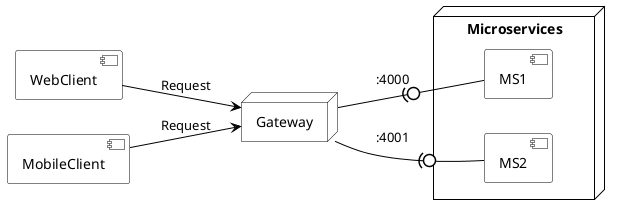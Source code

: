 
@startuml
<style>
queue {
   LineThickness: 1
   BackGroundColor: white
   LineColor: black
}
interface {
   BackGroundColor: white
   LineColor: black
}
component {
   BackGroundColor: white
   LineColor: black
}
database {
   BackGroundColor: white
   LineColor: black
}
node {
   BackGroundColor: white
   LineColor: black
}
rectangle{
   LineColor: black
}
arrow {
   LineColor: black
}
</style>

'top to bottom direction
left to right direction
component WebClient
component MobileClient

node Gateway

node Microservices {
   component MS1
   component MS2
}

WebClient --> Gateway : Request
MobileClient --> Gateway : Request

Gateway -(0- MS1 : :4000
Gateway -(0- MS2 : :4001
@enduml
